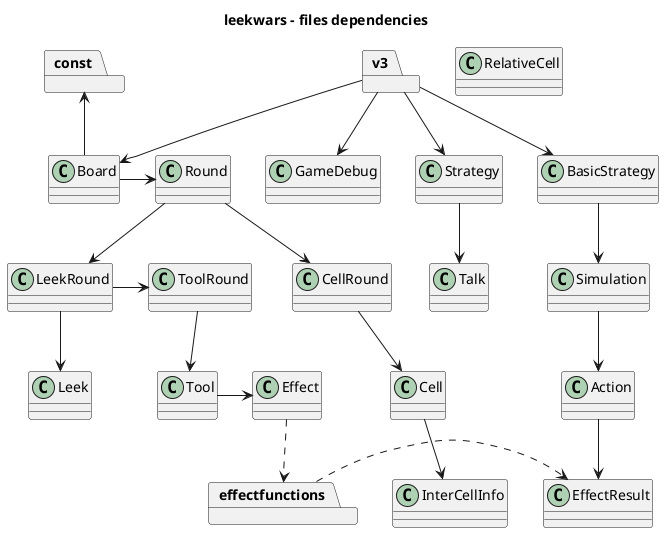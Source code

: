 @startuml

title leekwars - files dependencies

allowmixing

class Round
class Board
package const
class Cell 
class Leek
class Effect
class Tool
package effectfunctions
class EffectResult
class InterCellInfo
class RelativeCell
class Strategy
class BasicStrategy
package v3
class GameDebug
class LeekRound
class CellRound
class ToolRound
class Simulation
class Action
class Talk

Board -> Round
Board -up-> const
Round --> CellRound
Round --> LeekRound
Cell --> InterCellInfo
Tool -> Effect
Effect .> effectfunctions
v3 --> GameDebug
v3 --> Board
v3 --> BasicStrategy
v3 --> Strategy
Strategy --> Talk
CellRound --> Cell
LeekRound --> Leek
LeekRound -> ToolRound
ToolRound --> Tool
Simulation --> Action
BasicStrategy --> Simulation
Action --> EffectResult
effectfunctions .> EffectResult

@enduml
